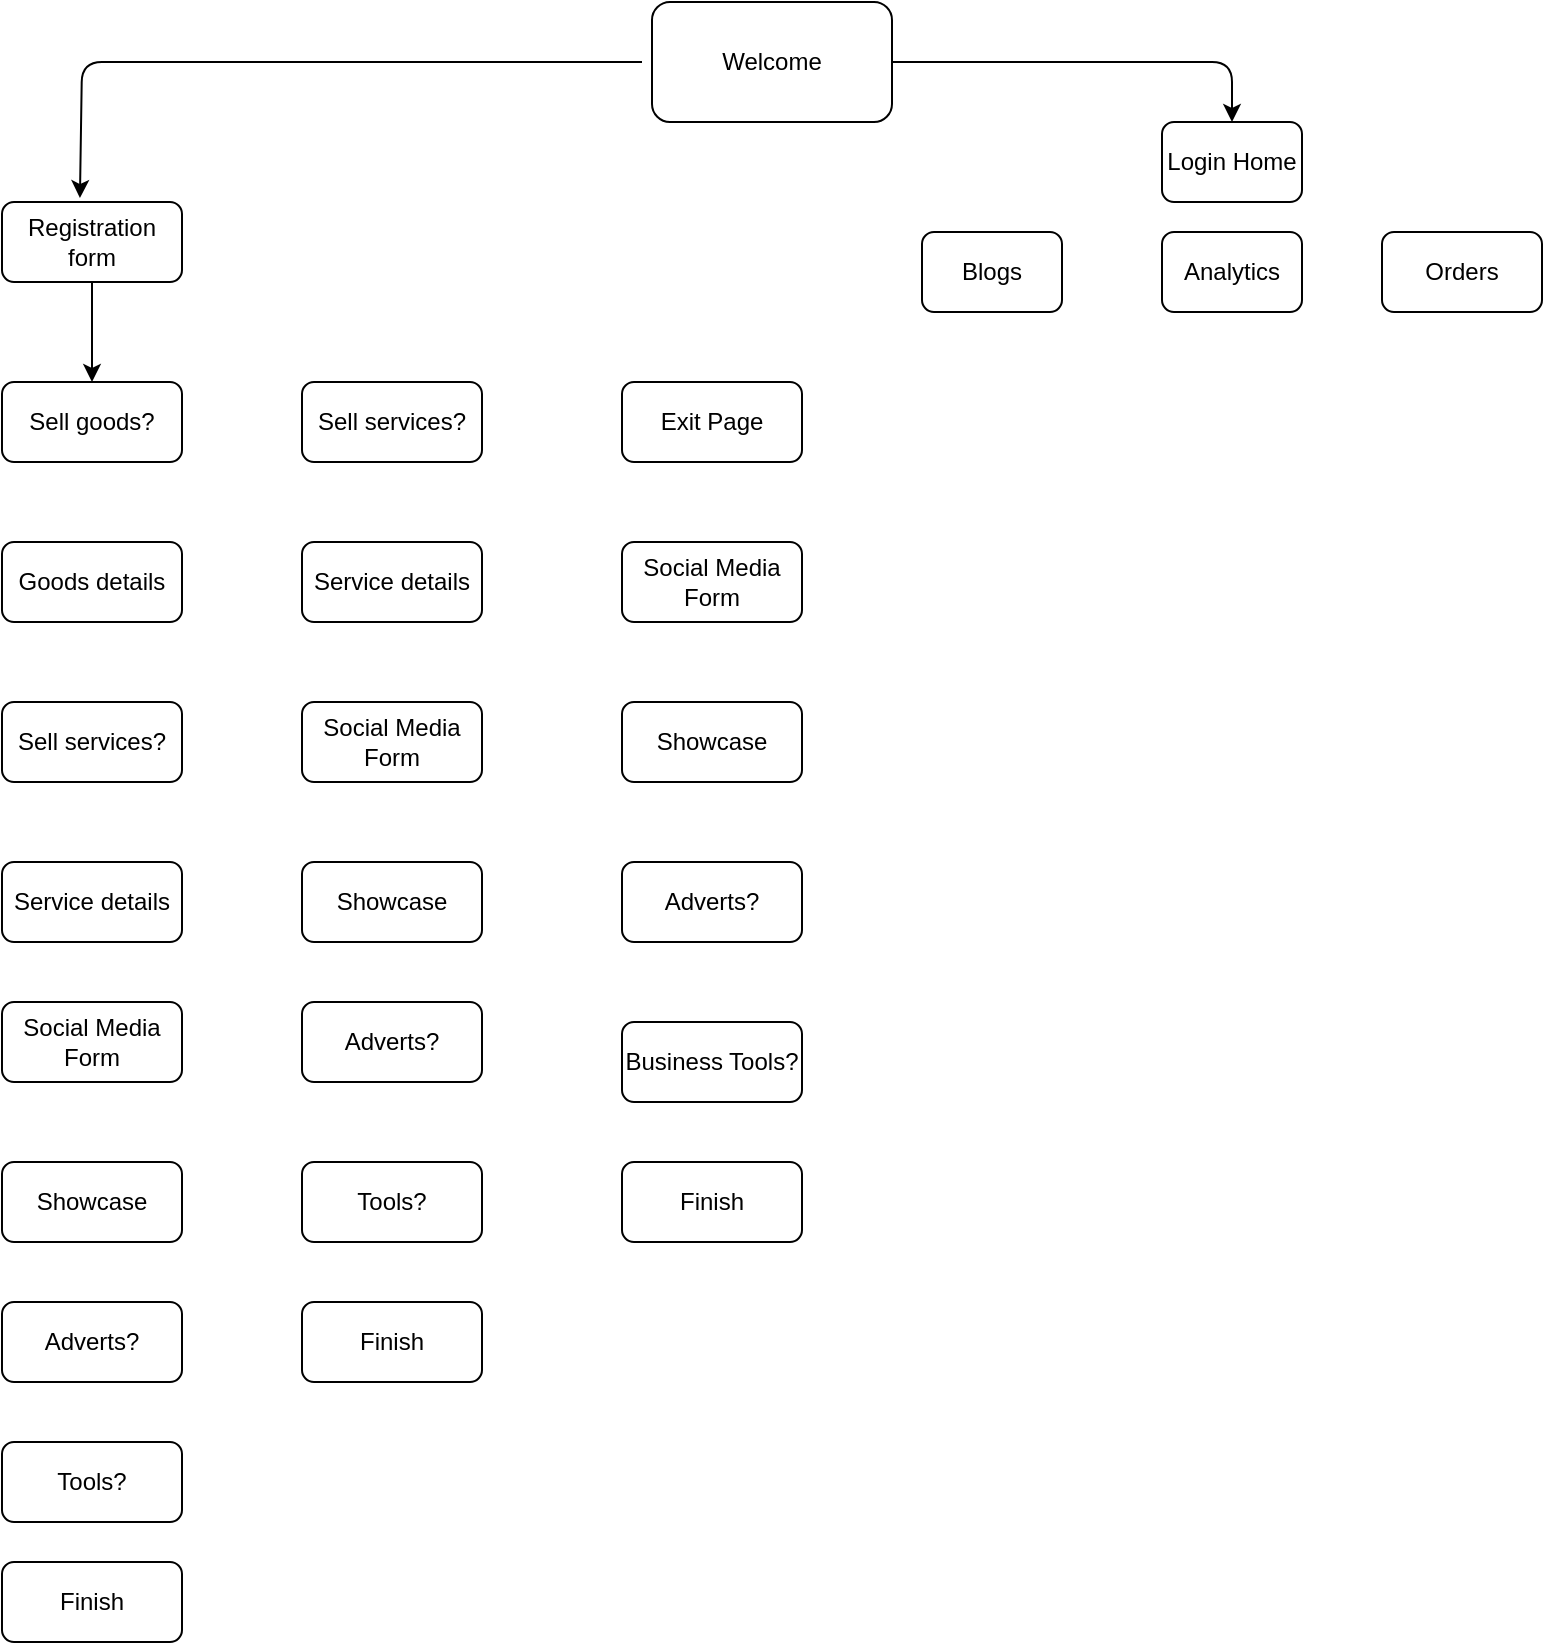 <mxfile version="14.2.6" type="github">
  <diagram id="EI-SLpZy4c11w0MKUhf8" name="Page-1">
    <mxGraphModel dx="1666" dy="803" grid="1" gridSize="10" guides="1" tooltips="1" connect="1" arrows="1" fold="1" page="1" pageScale="1" pageWidth="850" pageHeight="1100" math="0" shadow="0">
      <root>
        <mxCell id="0" />
        <mxCell id="1" parent="0" />
        <mxCell id="GBD44H0l0N1KtUBJfBsn-1" value="Welcome" style="rounded=1;whiteSpace=wrap;html=1;" vertex="1" parent="1">
          <mxGeometry x="365" y="20" width="120" height="60" as="geometry" />
        </mxCell>
        <mxCell id="GBD44H0l0N1KtUBJfBsn-2" value="Blogs" style="rounded=1;whiteSpace=wrap;html=1;" vertex="1" parent="1">
          <mxGeometry x="500" y="135" width="70" height="40" as="geometry" />
        </mxCell>
        <mxCell id="GBD44H0l0N1KtUBJfBsn-3" value="Login Home" style="rounded=1;whiteSpace=wrap;html=1;" vertex="1" parent="1">
          <mxGeometry x="620" y="80" width="70" height="40" as="geometry" />
        </mxCell>
        <mxCell id="GBD44H0l0N1KtUBJfBsn-4" value="Orders" style="rounded=1;whiteSpace=wrap;html=1;" vertex="1" parent="1">
          <mxGeometry x="730" y="135" width="80" height="40" as="geometry" />
        </mxCell>
        <mxCell id="GBD44H0l0N1KtUBJfBsn-5" value="Analytics" style="rounded=1;whiteSpace=wrap;html=1;" vertex="1" parent="1">
          <mxGeometry x="620" y="135" width="70" height="40" as="geometry" />
        </mxCell>
        <mxCell id="GBD44H0l0N1KtUBJfBsn-8" value="Registration form" style="rounded=1;whiteSpace=wrap;html=1;" vertex="1" parent="1">
          <mxGeometry x="40" y="120" width="90" height="40" as="geometry" />
        </mxCell>
        <mxCell id="GBD44H0l0N1KtUBJfBsn-9" value="Exit Page" style="rounded=1;whiteSpace=wrap;html=1;" vertex="1" parent="1">
          <mxGeometry x="350" y="210" width="90" height="40" as="geometry" />
        </mxCell>
        <mxCell id="GBD44H0l0N1KtUBJfBsn-10" value="Sell goods?" style="rounded=1;whiteSpace=wrap;html=1;" vertex="1" parent="1">
          <mxGeometry x="40" y="210" width="90" height="40" as="geometry" />
        </mxCell>
        <mxCell id="GBD44H0l0N1KtUBJfBsn-11" value="Sell services?" style="rounded=1;whiteSpace=wrap;html=1;" vertex="1" parent="1">
          <mxGeometry x="190" y="210" width="90" height="40" as="geometry" />
        </mxCell>
        <mxCell id="GBD44H0l0N1KtUBJfBsn-12" value="Goods details" style="rounded=1;whiteSpace=wrap;html=1;" vertex="1" parent="1">
          <mxGeometry x="40" y="290" width="90" height="40" as="geometry" />
        </mxCell>
        <mxCell id="GBD44H0l0N1KtUBJfBsn-13" value="Social Media Form" style="rounded=1;whiteSpace=wrap;html=1;" vertex="1" parent="1">
          <mxGeometry x="350" y="290" width="90" height="40" as="geometry" />
        </mxCell>
        <mxCell id="GBD44H0l0N1KtUBJfBsn-14" value="Service details" style="rounded=1;whiteSpace=wrap;html=1;" vertex="1" parent="1">
          <mxGeometry x="190" y="290" width="90" height="40" as="geometry" />
        </mxCell>
        <mxCell id="GBD44H0l0N1KtUBJfBsn-15" value="Sell services?" style="rounded=1;whiteSpace=wrap;html=1;" vertex="1" parent="1">
          <mxGeometry x="40" y="370" width="90" height="40" as="geometry" />
        </mxCell>
        <mxCell id="GBD44H0l0N1KtUBJfBsn-16" value="Service details" style="rounded=1;whiteSpace=wrap;html=1;" vertex="1" parent="1">
          <mxGeometry x="40" y="450" width="90" height="40" as="geometry" />
        </mxCell>
        <mxCell id="GBD44H0l0N1KtUBJfBsn-17" value="Social Media Form" style="rounded=1;whiteSpace=wrap;html=1;" vertex="1" parent="1">
          <mxGeometry x="40" y="520" width="90" height="40" as="geometry" />
        </mxCell>
        <mxCell id="GBD44H0l0N1KtUBJfBsn-18" value="Showcase" style="rounded=1;whiteSpace=wrap;html=1;" vertex="1" parent="1">
          <mxGeometry x="40" y="600" width="90" height="40" as="geometry" />
        </mxCell>
        <mxCell id="GBD44H0l0N1KtUBJfBsn-19" value="Adverts?" style="rounded=1;whiteSpace=wrap;html=1;" vertex="1" parent="1">
          <mxGeometry x="40" y="670" width="90" height="40" as="geometry" />
        </mxCell>
        <mxCell id="GBD44H0l0N1KtUBJfBsn-20" value="Tools?" style="rounded=1;whiteSpace=wrap;html=1;" vertex="1" parent="1">
          <mxGeometry x="40" y="740" width="90" height="40" as="geometry" />
        </mxCell>
        <mxCell id="GBD44H0l0N1KtUBJfBsn-21" value="Finish" style="rounded=1;whiteSpace=wrap;html=1;" vertex="1" parent="1">
          <mxGeometry x="40" y="800" width="90" height="40" as="geometry" />
        </mxCell>
        <mxCell id="GBD44H0l0N1KtUBJfBsn-22" value="Showcase" style="rounded=1;whiteSpace=wrap;html=1;" vertex="1" parent="1">
          <mxGeometry x="350" y="370" width="90" height="40" as="geometry" />
        </mxCell>
        <mxCell id="GBD44H0l0N1KtUBJfBsn-23" value="Adverts?" style="rounded=1;whiteSpace=wrap;html=1;" vertex="1" parent="1">
          <mxGeometry x="350" y="450" width="90" height="40" as="geometry" />
        </mxCell>
        <mxCell id="GBD44H0l0N1KtUBJfBsn-25" value="Business Tools?" style="rounded=1;whiteSpace=wrap;html=1;" vertex="1" parent="1">
          <mxGeometry x="350" y="530" width="90" height="40" as="geometry" />
        </mxCell>
        <mxCell id="GBD44H0l0N1KtUBJfBsn-26" value="Finish" style="rounded=1;whiteSpace=wrap;html=1;" vertex="1" parent="1">
          <mxGeometry x="350" y="600" width="90" height="40" as="geometry" />
        </mxCell>
        <mxCell id="GBD44H0l0N1KtUBJfBsn-27" value="Social Media Form" style="rounded=1;whiteSpace=wrap;html=1;" vertex="1" parent="1">
          <mxGeometry x="190" y="370" width="90" height="40" as="geometry" />
        </mxCell>
        <mxCell id="GBD44H0l0N1KtUBJfBsn-28" value="Showcase" style="rounded=1;whiteSpace=wrap;html=1;" vertex="1" parent="1">
          <mxGeometry x="190" y="450" width="90" height="40" as="geometry" />
        </mxCell>
        <mxCell id="GBD44H0l0N1KtUBJfBsn-29" value="Adverts?" style="rounded=1;whiteSpace=wrap;html=1;" vertex="1" parent="1">
          <mxGeometry x="190" y="520" width="90" height="40" as="geometry" />
        </mxCell>
        <mxCell id="GBD44H0l0N1KtUBJfBsn-30" value="Tools?" style="rounded=1;whiteSpace=wrap;html=1;" vertex="1" parent="1">
          <mxGeometry x="190" y="600" width="90" height="40" as="geometry" />
        </mxCell>
        <mxCell id="GBD44H0l0N1KtUBJfBsn-31" value="Finish" style="rounded=1;whiteSpace=wrap;html=1;" vertex="1" parent="1">
          <mxGeometry x="190" y="670" width="90" height="40" as="geometry" />
        </mxCell>
        <mxCell id="GBD44H0l0N1KtUBJfBsn-32" value="" style="endArrow=classic;html=1;entryX=0.433;entryY=-0.05;entryDx=0;entryDy=0;entryPerimeter=0;" edge="1" parent="1" target="GBD44H0l0N1KtUBJfBsn-8">
          <mxGeometry width="50" height="50" relative="1" as="geometry">
            <mxPoint x="360" y="50" as="sourcePoint" />
            <mxPoint x="84" y="120" as="targetPoint" />
            <Array as="points">
              <mxPoint x="80" y="50" />
            </Array>
          </mxGeometry>
        </mxCell>
        <mxCell id="GBD44H0l0N1KtUBJfBsn-33" value="" style="endArrow=classic;html=1;entryX=0.5;entryY=0;entryDx=0;entryDy=0;" edge="1" parent="1" target="GBD44H0l0N1KtUBJfBsn-3">
          <mxGeometry width="50" height="50" relative="1" as="geometry">
            <mxPoint x="485" y="50" as="sourcePoint" />
            <mxPoint x="670" y="50" as="targetPoint" />
            <Array as="points">
              <mxPoint x="655" y="50" />
            </Array>
          </mxGeometry>
        </mxCell>
        <mxCell id="GBD44H0l0N1KtUBJfBsn-35" value="" style="endArrow=classic;html=1;entryX=0.5;entryY=0;entryDx=0;entryDy=0;" edge="1" parent="1" target="GBD44H0l0N1KtUBJfBsn-10">
          <mxGeometry width="50" height="50" relative="1" as="geometry">
            <mxPoint x="85" y="160" as="sourcePoint" />
            <mxPoint x="160" y="150" as="targetPoint" />
          </mxGeometry>
        </mxCell>
      </root>
    </mxGraphModel>
  </diagram>
</mxfile>
